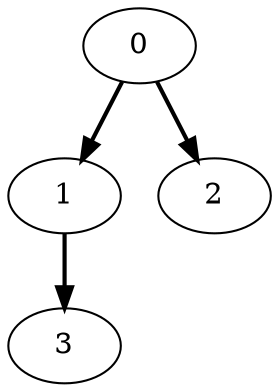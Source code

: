 digraph N {
	overlap="false"
	rankdir="TB"
	"0" -> "1" [style="bold"];
	"0" -> "2" [style="bold"];
	"1" -> "3" [style="bold"];
}